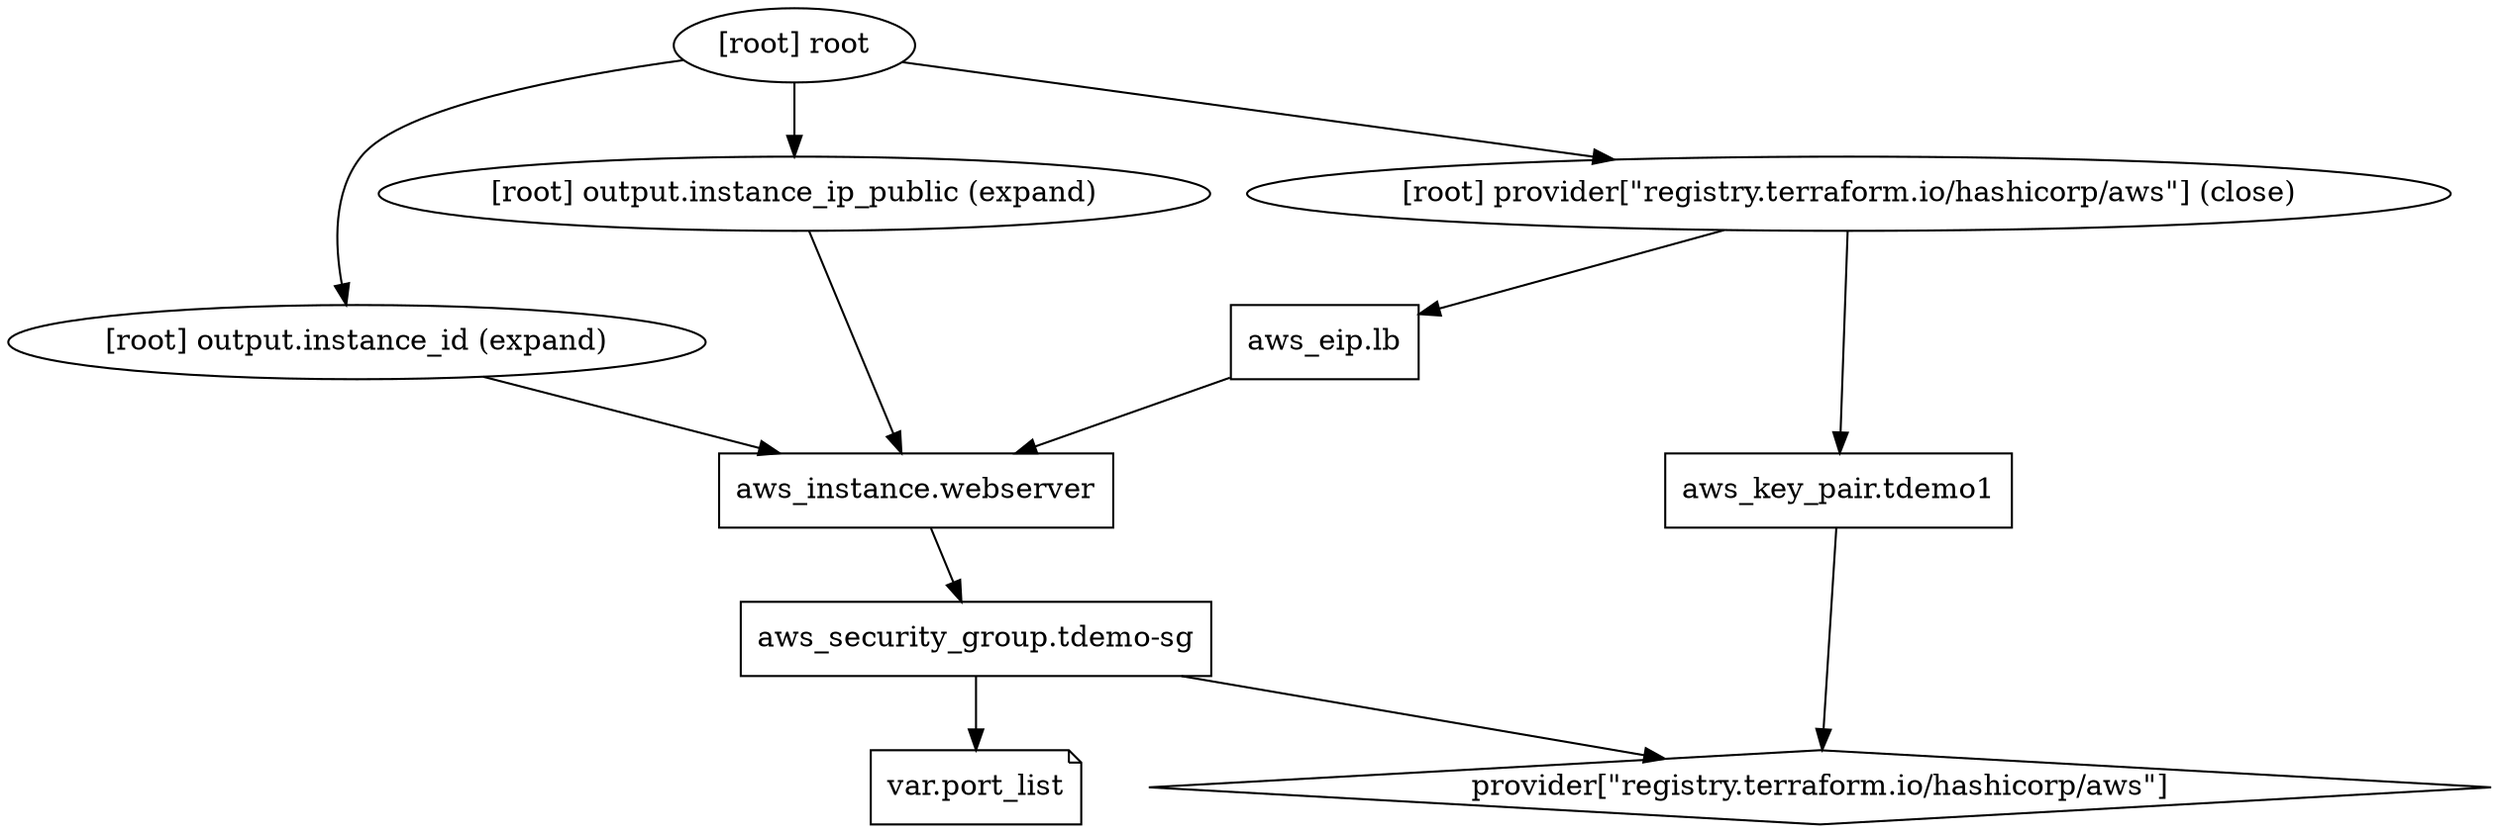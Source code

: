 digraph {
	compound = "true"
	newrank = "true"
	subgraph "root" {
		"[root] aws_eip.lb (expand)" [label = "aws_eip.lb", shape = "box"]
		"[root] aws_instance.webserver (expand)" [label = "aws_instance.webserver", shape = "box"]
		"[root] aws_key_pair.tdemo1 (expand)" [label = "aws_key_pair.tdemo1", shape = "box"]
		"[root] aws_security_group.tdemo-sg (expand)" [label = "aws_security_group.tdemo-sg", shape = "box"]
		"[root] provider[\"registry.terraform.io/hashicorp/aws\"]" [label = "provider[\"registry.terraform.io/hashicorp/aws\"]", shape = "diamond"]
		"[root] var.port_list" [label = "var.port_list", shape = "note"]
		"[root] aws_eip.lb (expand)" -> "[root] aws_instance.webserver (expand)"
		"[root] aws_instance.webserver (expand)" -> "[root] aws_security_group.tdemo-sg (expand)"
		"[root] aws_key_pair.tdemo1 (expand)" -> "[root] provider[\"registry.terraform.io/hashicorp/aws\"]"
		"[root] aws_security_group.tdemo-sg (expand)" -> "[root] provider[\"registry.terraform.io/hashicorp/aws\"]"
		"[root] aws_security_group.tdemo-sg (expand)" -> "[root] var.port_list"
		"[root] output.instance_id (expand)" -> "[root] aws_instance.webserver (expand)"
		"[root] output.instance_ip_public (expand)" -> "[root] aws_instance.webserver (expand)"
		"[root] provider[\"registry.terraform.io/hashicorp/aws\"] (close)" -> "[root] aws_eip.lb (expand)"
		"[root] provider[\"registry.terraform.io/hashicorp/aws\"] (close)" -> "[root] aws_key_pair.tdemo1 (expand)"
		"[root] root" -> "[root] output.instance_id (expand)"
		"[root] root" -> "[root] output.instance_ip_public (expand)"
		"[root] root" -> "[root] provider[\"registry.terraform.io/hashicorp/aws\"] (close)"
	}
}

